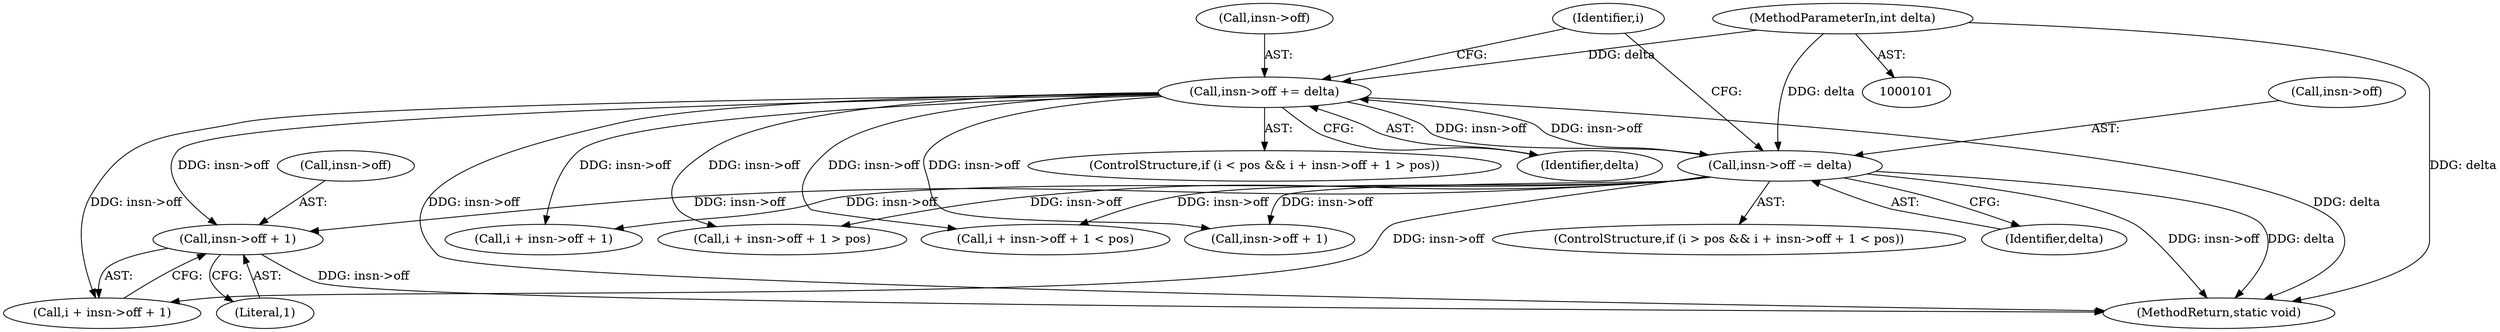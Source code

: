 digraph "0_linux_a1b14d27ed0965838350f1377ff97c93ee383492@pointer" {
"1000162" [label="(Call,insn->off + 1)"];
"1000168" [label="(Call,insn->off += delta)"];
"1000104" [label="(MethodParameterIn,int delta)"];
"1000188" [label="(Call,insn->off -= delta)"];
"1000180" [label="(Call,i + insn->off + 1)"];
"1000174" [label="(ControlStructure,if (i > pos && i + insn->off + 1 < pos))"];
"1000189" [label="(Call,insn->off)"];
"1000192" [label="(Identifier,delta)"];
"1000169" [label="(Call,insn->off)"];
"1000154" [label="(ControlStructure,if (i < pos && i + insn->off + 1 > pos))"];
"1000166" [label="(Literal,1)"];
"1000172" [label="(Identifier,delta)"];
"1000160" [label="(Call,i + insn->off + 1)"];
"1000162" [label="(Call,insn->off + 1)"];
"1000193" [label="(MethodReturn,static void)"];
"1000188" [label="(Call,insn->off -= delta)"];
"1000104" [label="(MethodParameterIn,int delta)"];
"1000182" [label="(Call,insn->off + 1)"];
"1000168" [label="(Call,insn->off += delta)"];
"1000128" [label="(Identifier,i)"];
"1000159" [label="(Call,i + insn->off + 1 > pos)"];
"1000179" [label="(Call,i + insn->off + 1 < pos)"];
"1000163" [label="(Call,insn->off)"];
"1000162" -> "1000160"  [label="AST: "];
"1000162" -> "1000166"  [label="CFG: "];
"1000163" -> "1000162"  [label="AST: "];
"1000166" -> "1000162"  [label="AST: "];
"1000160" -> "1000162"  [label="CFG: "];
"1000162" -> "1000193"  [label="DDG: insn->off"];
"1000168" -> "1000162"  [label="DDG: insn->off"];
"1000188" -> "1000162"  [label="DDG: insn->off"];
"1000168" -> "1000154"  [label="AST: "];
"1000168" -> "1000172"  [label="CFG: "];
"1000169" -> "1000168"  [label="AST: "];
"1000172" -> "1000168"  [label="AST: "];
"1000128" -> "1000168"  [label="CFG: "];
"1000168" -> "1000193"  [label="DDG: insn->off"];
"1000168" -> "1000193"  [label="DDG: delta"];
"1000168" -> "1000159"  [label="DDG: insn->off"];
"1000168" -> "1000160"  [label="DDG: insn->off"];
"1000104" -> "1000168"  [label="DDG: delta"];
"1000188" -> "1000168"  [label="DDG: insn->off"];
"1000168" -> "1000179"  [label="DDG: insn->off"];
"1000168" -> "1000180"  [label="DDG: insn->off"];
"1000168" -> "1000182"  [label="DDG: insn->off"];
"1000168" -> "1000188"  [label="DDG: insn->off"];
"1000104" -> "1000101"  [label="AST: "];
"1000104" -> "1000193"  [label="DDG: delta"];
"1000104" -> "1000188"  [label="DDG: delta"];
"1000188" -> "1000174"  [label="AST: "];
"1000188" -> "1000192"  [label="CFG: "];
"1000189" -> "1000188"  [label="AST: "];
"1000192" -> "1000188"  [label="AST: "];
"1000128" -> "1000188"  [label="CFG: "];
"1000188" -> "1000193"  [label="DDG: insn->off"];
"1000188" -> "1000193"  [label="DDG: delta"];
"1000188" -> "1000159"  [label="DDG: insn->off"];
"1000188" -> "1000160"  [label="DDG: insn->off"];
"1000188" -> "1000179"  [label="DDG: insn->off"];
"1000188" -> "1000180"  [label="DDG: insn->off"];
"1000188" -> "1000182"  [label="DDG: insn->off"];
}
